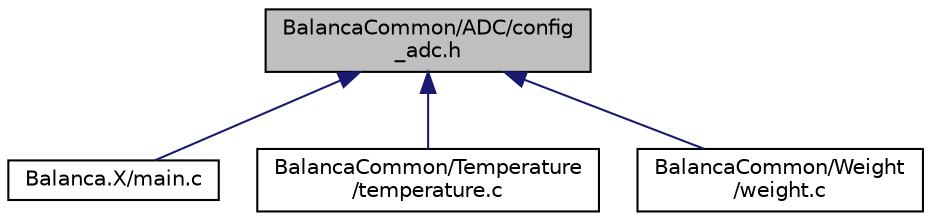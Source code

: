 digraph "BalancaCommon/ADC/config_adc.h"
{
  edge [fontname="Helvetica",fontsize="10",labelfontname="Helvetica",labelfontsize="10"];
  node [fontname="Helvetica",fontsize="10",shape=record];
  Node2 [label="BalancaCommon/ADC/config\l_adc.h",height=0.2,width=0.4,color="black", fillcolor="grey75", style="filled", fontcolor="black"];
  Node2 -> Node3 [dir="back",color="midnightblue",fontsize="10",style="solid",fontname="Helvetica"];
  Node3 [label="Balanca.X/main.c",height=0.2,width=0.4,color="black", fillcolor="white", style="filled",URL="$main_8c.html",tooltip="Shows a menu with all the funcitonalities.   shows and calculates the height in meters   shows weight..."];
  Node2 -> Node4 [dir="back",color="midnightblue",fontsize="10",style="solid",fontname="Helvetica"];
  Node4 [label="BalancaCommon/Temperature\l/temperature.c",height=0.2,width=0.4,color="black", fillcolor="white", style="filled",URL="$temperature_8c.html",tooltip="Calculates the Temperature in Celsius degrees. "];
  Node2 -> Node5 [dir="back",color="midnightblue",fontsize="10",style="solid",fontname="Helvetica"];
  Node5 [label="BalancaCommon/Weight\l/weight.c",height=0.2,width=0.4,color="black", fillcolor="white", style="filled",URL="$weight_8c.html",tooltip="Calculates the weight in Kg. "];
}
